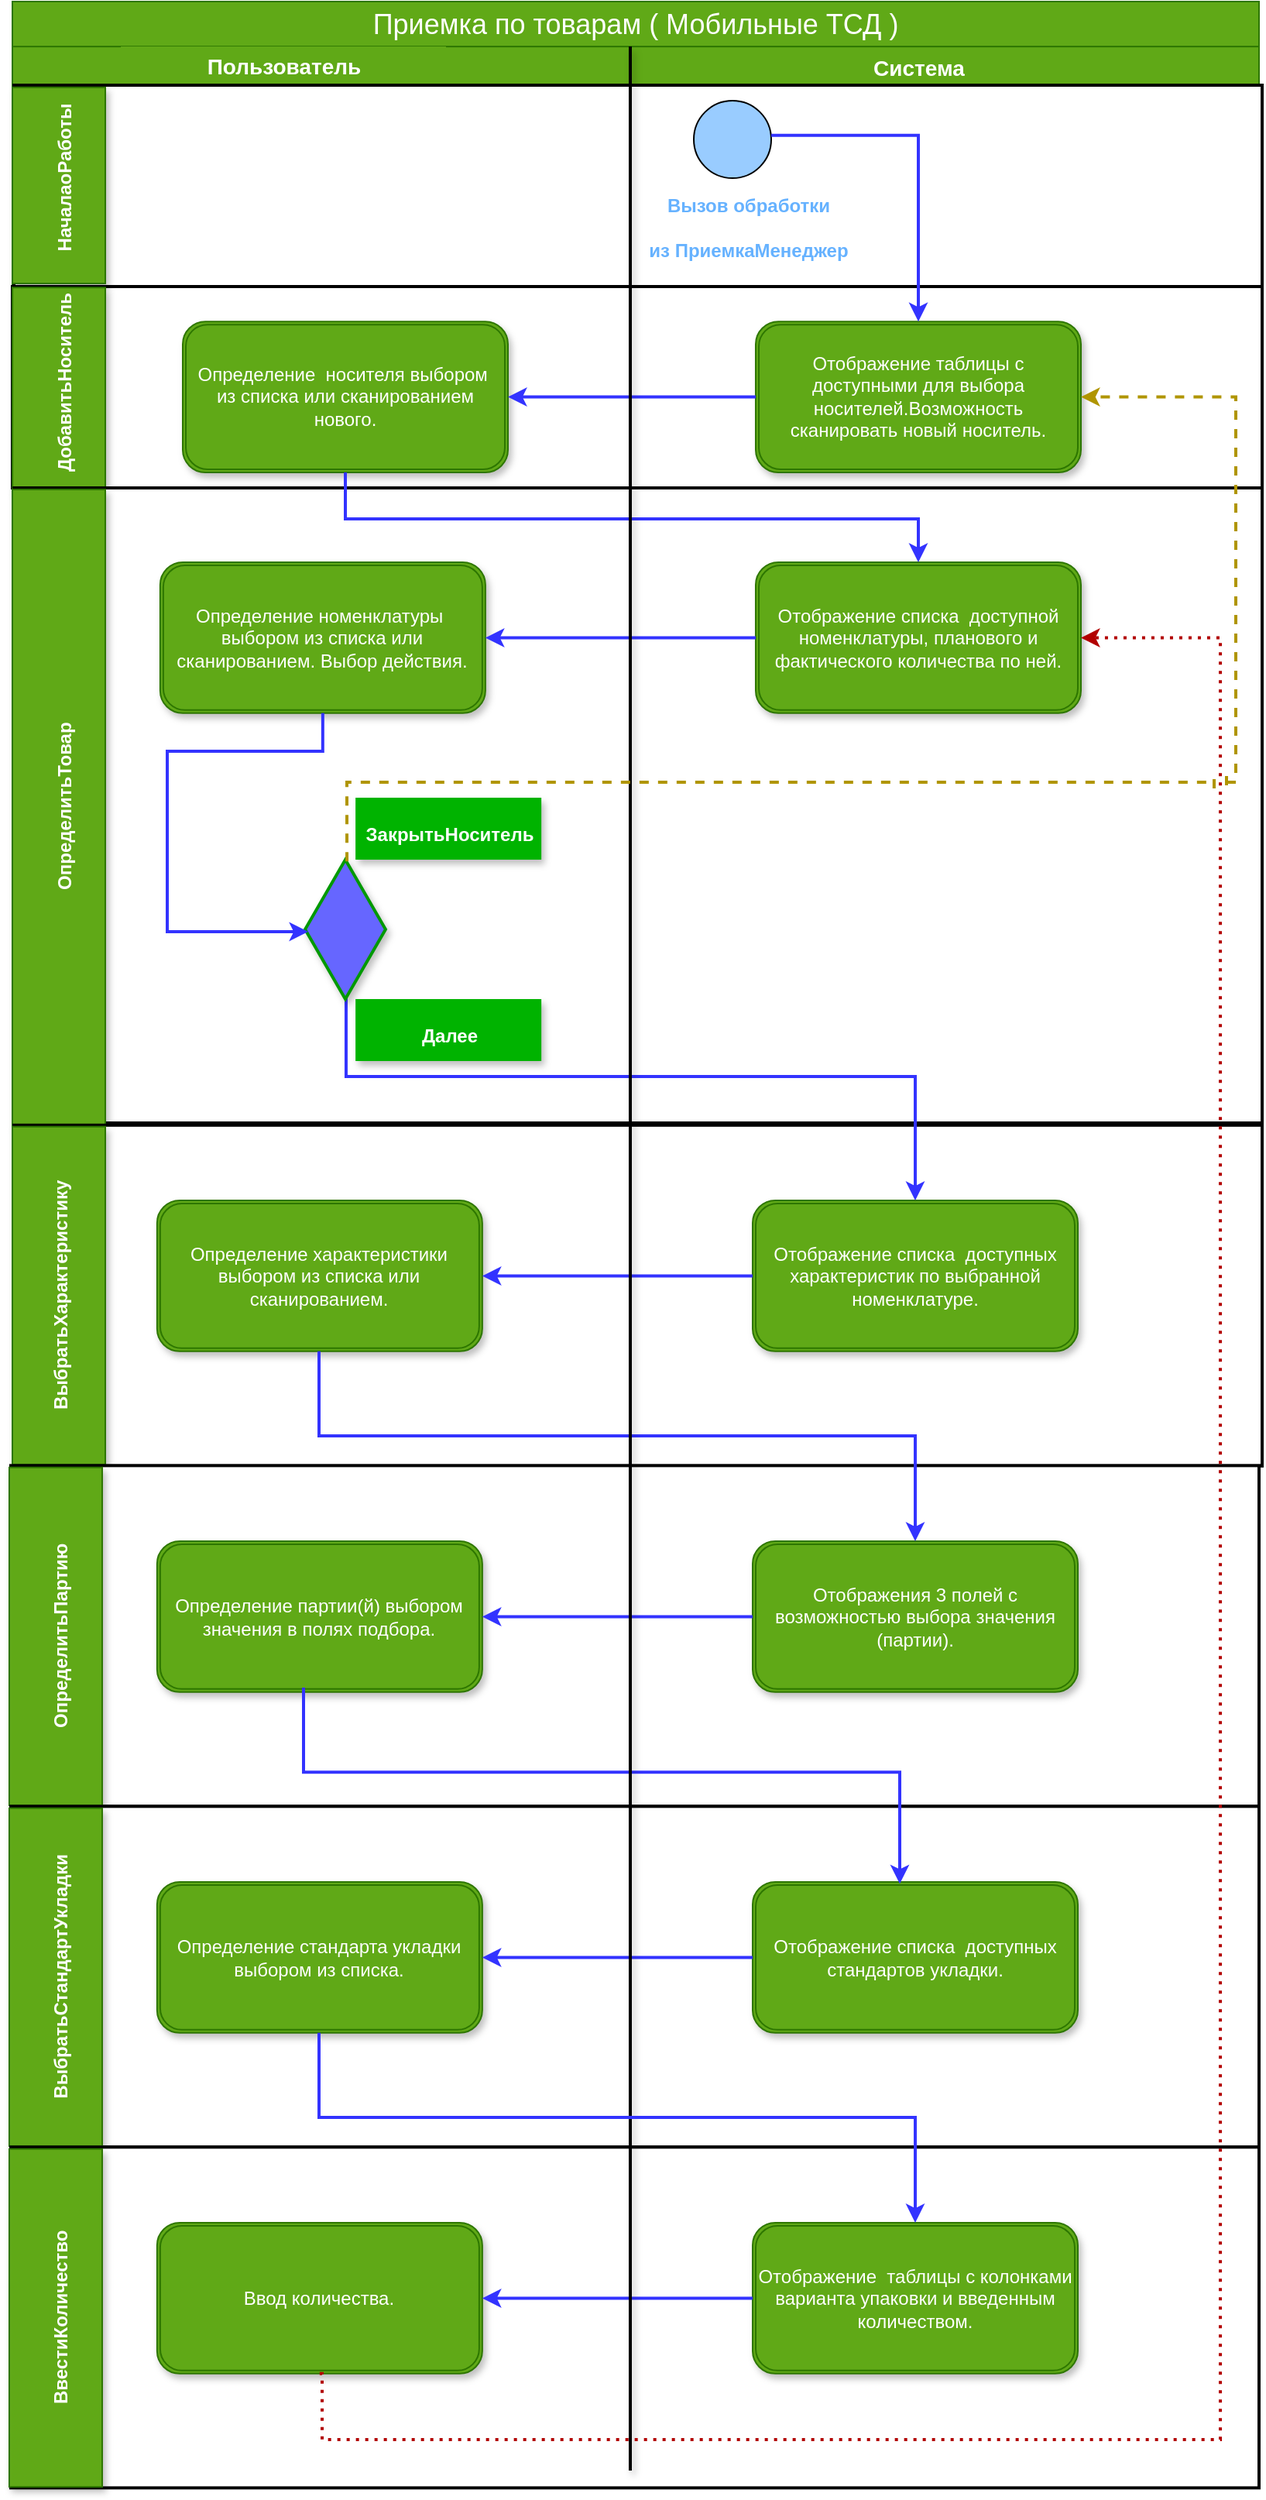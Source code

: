 <mxfile version="20.5.3" type="device"><diagram id="19D5yCu3eSE-NbKCPuRK" name="Страница 1"><mxGraphModel dx="1238" dy="1858" grid="1" gridSize="10" guides="1" tooltips="1" connect="1" arrows="1" fold="1" page="1" pageScale="1" pageWidth="827" pageHeight="1169" math="0" shadow="0"><root><mxCell id="0"/><mxCell id="1" parent="0"/><mxCell id="gMfxl60szRbEslLXSRtB-2" value="" style="rounded=0;whiteSpace=wrap;html=1;rotation=90;fillColor=#60a917;fontColor=#ffffff;strokeColor=#2D7600;" vertex="1" parent="1"><mxGeometry x="-164.68" y="-989.06" width="1154.37" height="805" as="geometry"/></mxCell><mxCell id="gMfxl60szRbEslLXSRtB-3" value="" style="rounded=0;whiteSpace=wrap;html=1;strokeWidth=2;" vertex="1" parent="1"><mxGeometry x="11" y="-1110" width="806" height="130" as="geometry"/></mxCell><mxCell id="gMfxl60szRbEslLXSRtB-12" value="&lt;font style=&quot;font-size: 18px;&quot;&gt;Приемка по товарам ( Мобильные ТСД )&lt;/font&gt;" style="rounded=0;whiteSpace=wrap;html=1;fillColor=#60a917;fontColor=#ffffff;strokeColor=#2D7600;" vertex="1" parent="1"><mxGeometry x="10" y="-1164" width="805" height="29.06" as="geometry"/></mxCell><mxCell id="gMfxl60szRbEslLXSRtB-16" value="&lt;font style=&quot;font-size: 14px;&quot;&gt;Пользователь&lt;/font&gt;" style="text;strokeColor=none;fillColor=#60a917;html=1;fontSize=24;fontStyle=1;verticalAlign=middle;align=center;fontColor=#ffffff;" vertex="1" parent="1"><mxGeometry x="80" y="-1135" width="210" height="20" as="geometry"/></mxCell><mxCell id="gMfxl60szRbEslLXSRtB-18" value="&lt;font style=&quot;font-size: 14px;&quot;&gt;Система&lt;/font&gt;" style="text;strokeColor=none;fillColor=#60a917;html=1;fontSize=24;fontStyle=1;verticalAlign=middle;align=center;fontColor=#ffffff;" vertex="1" parent="1"><mxGeometry x="510" y="-1134" width="170" height="20" as="geometry"/></mxCell><mxCell id="gMfxl60szRbEslLXSRtB-19" value="" style="ellipse;whiteSpace=wrap;html=1;aspect=fixed;fontSize=14;fillColor=#99CCFF;" vertex="1" parent="1"><mxGeometry x="450" y="-1100" width="50" height="50" as="geometry"/></mxCell><mxCell id="gMfxl60szRbEslLXSRtB-20" value="&lt;font style=&quot;font-size: 12px;&quot;&gt;Вызов обработки &lt;br&gt;из ПриемкаМенеджер&lt;/font&gt;" style="text;strokeColor=none;fillColor=none;html=1;fontSize=24;fontStyle=1;verticalAlign=middle;align=center;fontColor=#66B2FF;" vertex="1" parent="1"><mxGeometry x="420" y="-1035" width="130" height="25" as="geometry"/></mxCell><mxCell id="gMfxl60szRbEslLXSRtB-21" value="" style="rounded=0;whiteSpace=wrap;html=1;strokeWidth=2;" vertex="1" parent="1"><mxGeometry x="10" y="-980" width="807" height="130" as="geometry"/></mxCell><mxCell id="gMfxl60szRbEslLXSRtB-24" value="" style="verticalLabelPosition=bottom;verticalAlign=top;html=1;shape=mxgraph.basic.rect;fillColor2=none;strokeWidth=1;size=20;indent=24.44;shadow=1;fontSize=12;rotation=90;fillColor=#60a917;fontColor=#ffffff;strokeColor=#2D7600;" vertex="1" parent="1"><mxGeometry x="-23.29" y="-1075.34" width="126.59" height="60" as="geometry"/></mxCell><mxCell id="gMfxl60szRbEslLXSRtB-25" value="&lt;font style=&quot;font-size: 12px;&quot;&gt;НачалаоРаботы&lt;/font&gt;" style="text;strokeColor=none;fillColor=none;html=1;fontSize=24;fontStyle=1;verticalAlign=middle;align=center;shadow=1;rotation=-90;fontColor=#FFFFFF;" vertex="1" parent="1"><mxGeometry x="-10" y="-1065" width="100" height="30" as="geometry"/></mxCell><mxCell id="gMfxl60szRbEslLXSRtB-27" style="edgeStyle=none;rounded=0;orthogonalLoop=1;jettySize=auto;html=1;exitX=0.75;exitY=1;exitDx=0;exitDy=0;fontSize=12;" edge="1" parent="1" source="gMfxl60szRbEslLXSRtB-20" target="gMfxl60szRbEslLXSRtB-20"><mxGeometry relative="1" as="geometry"/></mxCell><mxCell id="gMfxl60szRbEslLXSRtB-29" value="" style="verticalLabelPosition=bottom;verticalAlign=top;html=1;shape=mxgraph.basic.rect;fillColor2=none;strokeWidth=1;size=20;indent=24.44;shadow=1;fontSize=12;rotation=90;fontColor=#ffffff;strokeColor=#2D7600;fillColor=#60a917;" vertex="1" parent="1"><mxGeometry x="-25.79" y="-943.54" width="131.59" height="60" as="geometry"/></mxCell><mxCell id="gMfxl60szRbEslLXSRtB-30" value="&lt;font style=&quot;font-size: 12px;&quot;&gt;ДобавитьНоситель&lt;br&gt;&lt;/font&gt;" style="text;strokeColor=none;fillColor=none;html=1;fontSize=24;fontStyle=1;verticalAlign=middle;align=center;shadow=1;rotation=-90;fontColor=#FFFFFF;" vertex="1" parent="1"><mxGeometry x="6.25" y="-932.75" width="67.5" height="30" as="geometry"/></mxCell><mxCell id="gMfxl60szRbEslLXSRtB-31" value="Отображение таблицы с доступными для выбора носителей.Возможность сканировать новый носитель." style="shape=ext;double=1;rounded=1;whiteSpace=wrap;html=1;shadow=1;fontSize=12;strokeColor=#2D7600;fillColor=#60a917;fontColor=#ffffff;" vertex="1" parent="1"><mxGeometry x="490" y="-957.42" width="210" height="97.42" as="geometry"/></mxCell><mxCell id="gMfxl60szRbEslLXSRtB-33" value="" style="edgeStyle=segmentEdgeStyle;endArrow=classic;html=1;rounded=0;fontSize=12;entryX=0.5;entryY=0;entryDx=0;entryDy=0;strokeWidth=2;strokeColor=#3333FF;" edge="1" parent="1" target="gMfxl60szRbEslLXSRtB-31"><mxGeometry width="50" height="50" relative="1" as="geometry"><mxPoint x="500" y="-1077.58" as="sourcePoint"/><mxPoint x="550" y="-1127.58" as="targetPoint"/></mxGeometry></mxCell><mxCell id="gMfxl60szRbEslLXSRtB-34" value="Определение&amp;nbsp; носителя выбором&amp;nbsp; из списка или сканированием нового." style="shape=ext;double=1;rounded=1;whiteSpace=wrap;html=1;shadow=1;fontSize=12;strokeColor=#2D7600;fillColor=#60a917;fontColor=#ffffff;" vertex="1" parent="1"><mxGeometry x="120" y="-957.42" width="210" height="97.42" as="geometry"/></mxCell><mxCell id="gMfxl60szRbEslLXSRtB-36" value="" style="rounded=0;whiteSpace=wrap;html=1;strokeWidth=2;" vertex="1" parent="1"><mxGeometry x="11" y="-850" width="806" height="410" as="geometry"/></mxCell><mxCell id="gMfxl60szRbEslLXSRtB-35" value="" style="edgeStyle=segmentEdgeStyle;endArrow=classic;html=1;rounded=0;fontSize=12;entryX=1;entryY=0.5;entryDx=0;entryDy=0;strokeWidth=2;strokeColor=#3333FF;" edge="1" parent="1" source="gMfxl60szRbEslLXSRtB-31" target="gMfxl60szRbEslLXSRtB-34"><mxGeometry width="50" height="50" relative="1" as="geometry"><mxPoint x="420" y="-907.42" as="sourcePoint"/><mxPoint x="470" y="-957.42" as="targetPoint"/></mxGeometry></mxCell><mxCell id="gMfxl60szRbEslLXSRtB-37" value="" style="verticalLabelPosition=bottom;verticalAlign=top;html=1;shape=mxgraph.basic.rect;fillColor2=none;strokeWidth=1;size=20;indent=24.44;shadow=1;fontSize=12;rotation=90;fontColor=#ffffff;strokeColor=#2D7600;fillColor=#60a917;" vertex="1" parent="1"><mxGeometry x="-165.35" y="-673.71" width="410.68" height="60" as="geometry"/></mxCell><mxCell id="gMfxl60szRbEslLXSRtB-38" value="&lt;font style=&quot;font-size: 12px;&quot;&gt;ОпределитьТовар&lt;br&gt;&lt;/font&gt;" style="text;strokeColor=none;fillColor=none;html=1;fontSize=24;fontStyle=1;verticalAlign=middle;align=center;shadow=1;rotation=-90;fontColor=#FFFFFF;" vertex="1" parent="1"><mxGeometry x="-151.56" y="-659.17" width="383.13" height="30" as="geometry"/></mxCell><mxCell id="gMfxl60szRbEslLXSRtB-39" value="Отображение списка&amp;nbsp; доступной номенклатуры, планового и фактического количества по ней." style="shape=ext;double=1;rounded=1;whiteSpace=wrap;html=1;shadow=1;fontSize=12;strokeColor=#2D7600;fillColor=#60a917;fontColor=#ffffff;" vertex="1" parent="1"><mxGeometry x="490" y="-801.99" width="210" height="97.42" as="geometry"/></mxCell><mxCell id="gMfxl60szRbEslLXSRtB-42" value="" style="edgeStyle=elbowEdgeStyle;elbow=vertical;endArrow=classic;html=1;rounded=0;fontSize=12;entryX=0.5;entryY=0;entryDx=0;entryDy=0;exitX=0.5;exitY=1;exitDx=0;exitDy=0;strokeWidth=2;strokeColor=#3333FF;" edge="1" parent="1" source="gMfxl60szRbEslLXSRtB-34" target="gMfxl60szRbEslLXSRtB-39"><mxGeometry width="50" height="50" relative="1" as="geometry"><mxPoint x="280" y="-771.99" as="sourcePoint"/><mxPoint x="330" y="-821.99" as="targetPoint"/><Array as="points"><mxPoint x="410" y="-830"/></Array></mxGeometry></mxCell><mxCell id="gMfxl60szRbEslLXSRtB-43" value="Определение номенклатуры&amp;nbsp; выбором из списка или сканированием. Выбор действия." style="shape=ext;double=1;rounded=1;whiteSpace=wrap;html=1;shadow=1;fontSize=12;strokeColor=#2D7600;fillColor=#60a917;fontColor=#ffffff;" vertex="1" parent="1"><mxGeometry x="105.43" y="-801.99" width="210" height="97.42" as="geometry"/></mxCell><mxCell id="gMfxl60szRbEslLXSRtB-44" value="" style="edgeStyle=segmentEdgeStyle;endArrow=classic;html=1;rounded=0;fontSize=12;entryX=1;entryY=0.5;entryDx=0;entryDy=0;exitX=0;exitY=0.5;exitDx=0;exitDy=0;strokeWidth=2;strokeColor=#3333FF;" edge="1" parent="1" source="gMfxl60szRbEslLXSRtB-39" target="gMfxl60szRbEslLXSRtB-43"><mxGeometry width="50" height="50" relative="1" as="geometry"><mxPoint x="470.86" y="-753.797" as="sourcePoint"/><mxPoint x="310.86" y="-753.84" as="targetPoint"/></mxGeometry></mxCell><mxCell id="gMfxl60szRbEslLXSRtB-48" value="" style="rounded=0;whiteSpace=wrap;html=1;strokeWidth=2;" vertex="1" parent="1"><mxGeometry x="11" y="-438.58" width="806" height="220" as="geometry"/></mxCell><mxCell id="gMfxl60szRbEslLXSRtB-49" value="" style="verticalLabelPosition=bottom;verticalAlign=top;html=1;shape=mxgraph.basic.rect;fillColor2=none;strokeWidth=1;size=20;indent=24.44;shadow=1;fontSize=12;rotation=90;fontColor=#ffffff;strokeColor=#2D7600;fillColor=#60a917;" vertex="1" parent="1"><mxGeometry x="-69.09" y="-358.58" width="218.18" height="60" as="geometry"/></mxCell><mxCell id="gMfxl60szRbEslLXSRtB-50" value="&lt;font style=&quot;font-size: 12px;&quot;&gt;ВыбратьХарактеристику&lt;br&gt;&lt;/font&gt;" style="text;strokeColor=none;fillColor=none;html=1;fontSize=24;fontStyle=1;verticalAlign=middle;align=center;shadow=1;rotation=-90;fontColor=#FFFFFF;" vertex="1" parent="1"><mxGeometry x="-50.13" y="-343.58" width="176.25" height="30" as="geometry"/></mxCell><mxCell id="gMfxl60szRbEslLXSRtB-52" value="Отображение списка&amp;nbsp; доступных характеристик по выбранной номенклатуре." style="shape=ext;double=1;rounded=1;whiteSpace=wrap;html=1;shadow=1;fontSize=12;strokeColor=#2D7600;fillColor=#60a917;fontColor=#ffffff;" vertex="1" parent="1"><mxGeometry x="488" y="-390.0" width="210" height="97.42" as="geometry"/></mxCell><mxCell id="gMfxl60szRbEslLXSRtB-53" value="" style="edgeStyle=elbowEdgeStyle;elbow=vertical;endArrow=classic;html=1;rounded=0;fontSize=12;exitX=0.973;exitY=0.491;exitDx=0;exitDy=0;strokeWidth=2;strokeColor=#3333FF;exitPerimeter=0;" edge="1" parent="1" source="gMfxl60szRbEslLXSRtB-98" target="gMfxl60szRbEslLXSRtB-52"><mxGeometry width="50" height="50" relative="1" as="geometry"><mxPoint x="210" y="-704.57" as="sourcePoint"/><mxPoint x="580" y="-646.56" as="targetPoint"/><Array as="points"><mxPoint x="390" y="-470"/></Array></mxGeometry></mxCell><mxCell id="gMfxl60szRbEslLXSRtB-54" value="Определение характеристики выбором из списка или сканированием." style="shape=ext;double=1;rounded=1;whiteSpace=wrap;html=1;shadow=1;fontSize=12;strokeColor=#2D7600;fillColor=#60a917;fontColor=#ffffff;" vertex="1" parent="1"><mxGeometry x="103.43" y="-390.0" width="210" height="97.42" as="geometry"/></mxCell><mxCell id="gMfxl60szRbEslLXSRtB-55" value="" style="edgeStyle=segmentEdgeStyle;endArrow=classic;html=1;rounded=0;fontSize=12;entryX=1;entryY=0.5;entryDx=0;entryDy=0;exitX=0;exitY=0.5;exitDx=0;exitDy=0;strokeWidth=2;strokeColor=#3333FF;" edge="1" parent="1" target="gMfxl60szRbEslLXSRtB-54"><mxGeometry width="50" height="50" relative="1" as="geometry"><mxPoint x="488" y="-341.29" as="sourcePoint"/><mxPoint x="308.86" y="-341.85" as="targetPoint"/></mxGeometry></mxCell><mxCell id="gMfxl60szRbEslLXSRtB-56" value="" style="rounded=0;whiteSpace=wrap;html=1;strokeWidth=2;" vertex="1" parent="1"><mxGeometry x="9" y="-218.82" width="806" height="220" as="geometry"/></mxCell><mxCell id="gMfxl60szRbEslLXSRtB-57" value="" style="verticalLabelPosition=bottom;verticalAlign=top;html=1;shape=mxgraph.basic.rect;fillColor2=none;strokeWidth=1;size=20;indent=24.44;shadow=1;fontSize=12;rotation=90;fontColor=#ffffff;strokeColor=#2D7600;fillColor=#60a917;" vertex="1" parent="1"><mxGeometry x="-71.1" y="-138.58" width="218.18" height="60" as="geometry"/></mxCell><mxCell id="gMfxl60szRbEslLXSRtB-58" value="&lt;font style=&quot;font-size: 12px;&quot;&gt;ОпределитьПартию&lt;br&gt;&lt;/font&gt;" style="text;strokeColor=none;fillColor=none;html=1;fontSize=24;fontStyle=1;verticalAlign=middle;align=center;shadow=1;rotation=-90;fontColor=#FFFFFF;" vertex="1" parent="1"><mxGeometry x="-50.13" y="-123.58" width="176.25" height="30" as="geometry"/></mxCell><mxCell id="gMfxl60szRbEslLXSRtB-59" value="Отображения 3 полей с возможностью выбора значения (партии)." style="shape=ext;double=1;rounded=1;whiteSpace=wrap;html=1;shadow=1;fontSize=12;strokeColor=#2D7600;fillColor=#60a917;fontColor=#ffffff;" vertex="1" parent="1"><mxGeometry x="488" y="-170.0" width="210" height="97.42" as="geometry"/></mxCell><mxCell id="gMfxl60szRbEslLXSRtB-60" value="Определение партии(й) выбором значения в полях подбора." style="shape=ext;double=1;rounded=1;whiteSpace=wrap;html=1;shadow=1;fontSize=12;strokeColor=#2D7600;fillColor=#60a917;fontColor=#ffffff;" vertex="1" parent="1"><mxGeometry x="103.43" y="-170.0" width="210" height="97.42" as="geometry"/></mxCell><mxCell id="gMfxl60szRbEslLXSRtB-61" value="" style="edgeStyle=segmentEdgeStyle;endArrow=classic;html=1;rounded=0;fontSize=12;entryX=1;entryY=0.5;entryDx=0;entryDy=0;exitX=0;exitY=0.5;exitDx=0;exitDy=0;strokeWidth=2;strokeColor=#3333FF;" edge="1" parent="1" target="gMfxl60szRbEslLXSRtB-60"><mxGeometry width="50" height="50" relative="1" as="geometry"><mxPoint x="488" y="-121.29" as="sourcePoint"/><mxPoint x="308.86" y="-121.85" as="targetPoint"/></mxGeometry></mxCell><mxCell id="gMfxl60szRbEslLXSRtB-62" value="" style="edgeStyle=elbowEdgeStyle;elbow=vertical;endArrow=classic;html=1;rounded=0;fontSize=12;exitX=0.5;exitY=1;exitDx=0;exitDy=0;strokeWidth=2;strokeColor=#3333FF;" edge="1" parent="1" target="gMfxl60szRbEslLXSRtB-59"><mxGeometry width="50" height="50" relative="1" as="geometry"><mxPoint x="208" y="-292.58" as="sourcePoint"/><mxPoint x="593" y="-209.19" as="targetPoint"/><Array as="points"><mxPoint x="398" y="-238.01"/></Array></mxGeometry></mxCell><mxCell id="gMfxl60szRbEslLXSRtB-63" value="" style="rounded=0;whiteSpace=wrap;html=1;strokeWidth=2;" vertex="1" parent="1"><mxGeometry x="9" y="1.18" width="806" height="220" as="geometry"/></mxCell><mxCell id="gMfxl60szRbEslLXSRtB-64" value="" style="verticalLabelPosition=bottom;verticalAlign=top;html=1;shape=mxgraph.basic.rect;fillColor2=none;strokeWidth=1;size=20;indent=24.44;shadow=1;fontSize=12;rotation=90;fontColor=#ffffff;strokeColor=#2D7600;fillColor=#60a917;" vertex="1" parent="1"><mxGeometry x="-71.1" y="81.42" width="218.18" height="60" as="geometry"/></mxCell><mxCell id="gMfxl60szRbEslLXSRtB-65" value="&lt;font style=&quot;font-size: 12px;&quot;&gt;ВыбратьСтандартУкладки&lt;br&gt;&lt;/font&gt;" style="text;strokeColor=none;fillColor=none;html=1;fontSize=24;fontStyle=1;verticalAlign=middle;align=center;shadow=1;rotation=-90;fontColor=#FFFFFF;" vertex="1" parent="1"><mxGeometry x="-50.13" y="96.42" width="176.25" height="30" as="geometry"/></mxCell><mxCell id="gMfxl60szRbEslLXSRtB-66" value="Отображение списка&amp;nbsp; доступных стандартов укладки." style="shape=ext;double=1;rounded=1;whiteSpace=wrap;html=1;shadow=1;fontSize=12;strokeColor=#2D7600;fillColor=#60a917;fontColor=#ffffff;" vertex="1" parent="1"><mxGeometry x="488" y="50.0" width="210" height="97.42" as="geometry"/></mxCell><mxCell id="gMfxl60szRbEslLXSRtB-67" value="Определение стандарта укладки выбором из списка." style="shape=ext;double=1;rounded=1;whiteSpace=wrap;html=1;shadow=1;fontSize=12;strokeColor=#2D7600;fillColor=#60a917;fontColor=#ffffff;" vertex="1" parent="1"><mxGeometry x="103.43" y="50.0" width="210" height="97.42" as="geometry"/></mxCell><mxCell id="gMfxl60szRbEslLXSRtB-68" value="" style="edgeStyle=segmentEdgeStyle;endArrow=classic;html=1;rounded=0;fontSize=12;entryX=1;entryY=0.5;entryDx=0;entryDy=0;exitX=0;exitY=0.5;exitDx=0;exitDy=0;strokeWidth=2;strokeColor=#3333FF;" edge="1" parent="1" target="gMfxl60szRbEslLXSRtB-67"><mxGeometry width="50" height="50" relative="1" as="geometry"><mxPoint x="488" y="98.71" as="sourcePoint"/><mxPoint x="308.86" y="98.15" as="targetPoint"/></mxGeometry></mxCell><mxCell id="gMfxl60szRbEslLXSRtB-69" value="" style="edgeStyle=elbowEdgeStyle;elbow=vertical;endArrow=classic;html=1;rounded=0;fontSize=12;exitX=0.5;exitY=1;exitDx=0;exitDy=0;strokeWidth=2;strokeColor=#3333FF;" edge="1" parent="1"><mxGeometry width="50" height="50" relative="1" as="geometry"><mxPoint x="198" y="-75.46" as="sourcePoint"/><mxPoint x="583" y="51.18" as="targetPoint"/><Array as="points"><mxPoint x="388" y="-20.89"/></Array></mxGeometry></mxCell><mxCell id="gMfxl60szRbEslLXSRtB-70" value="" style="rounded=0;whiteSpace=wrap;html=1;strokeWidth=2;" vertex="1" parent="1"><mxGeometry x="9" y="221.18" width="806" height="220" as="geometry"/></mxCell><mxCell id="gMfxl60szRbEslLXSRtB-71" value="" style="verticalLabelPosition=bottom;verticalAlign=top;html=1;shape=mxgraph.basic.rect;fillColor2=none;strokeWidth=1;size=20;indent=24.44;shadow=1;fontSize=12;rotation=90;fontColor=#ffffff;strokeColor=#2D7600;fillColor=#60a917;" vertex="1" parent="1"><mxGeometry x="-71.1" y="301.42" width="218.18" height="60" as="geometry"/></mxCell><mxCell id="gMfxl60szRbEslLXSRtB-72" value="&lt;font style=&quot;font-size: 12px;&quot;&gt;ВвестиКоличество&lt;br&gt;&lt;/font&gt;" style="text;strokeColor=none;fillColor=none;html=1;fontSize=24;fontStyle=1;verticalAlign=middle;align=center;shadow=1;rotation=-90;fontColor=#FFFFFF;" vertex="1" parent="1"><mxGeometry x="-50.13" y="316.42" width="176.25" height="30" as="geometry"/></mxCell><mxCell id="gMfxl60szRbEslLXSRtB-73" value="Отображение&amp;nbsp; таблицы с колонками варианта упаковки и введенным количеством." style="shape=ext;double=1;rounded=1;whiteSpace=wrap;html=1;shadow=1;fontSize=12;strokeColor=#2D7600;fillColor=#60a917;fontColor=#ffffff;" vertex="1" parent="1"><mxGeometry x="488" y="270.0" width="210" height="97.42" as="geometry"/></mxCell><mxCell id="gMfxl60szRbEslLXSRtB-74" value="Ввод количества." style="shape=ext;double=1;rounded=1;whiteSpace=wrap;html=1;shadow=1;fontSize=12;strokeColor=#2D7600;fillColor=#60a917;fontColor=#ffffff;" vertex="1" parent="1"><mxGeometry x="103.43" y="270.0" width="210" height="97.42" as="geometry"/></mxCell><mxCell id="gMfxl60szRbEslLXSRtB-75" value="" style="edgeStyle=segmentEdgeStyle;endArrow=classic;html=1;rounded=0;fontSize=12;entryX=1;entryY=0.5;entryDx=0;entryDy=0;exitX=0;exitY=0.5;exitDx=0;exitDy=0;strokeWidth=2;strokeColor=#3333FF;" edge="1" parent="1" target="gMfxl60szRbEslLXSRtB-74"><mxGeometry width="50" height="50" relative="1" as="geometry"><mxPoint x="488" y="318.71" as="sourcePoint"/><mxPoint x="308.86" y="318.15" as="targetPoint"/></mxGeometry></mxCell><mxCell id="gMfxl60szRbEslLXSRtB-23" value="" style="line;strokeWidth=2;direction=south;html=1;fontSize=12;shadow=1;" vertex="1" parent="1"><mxGeometry x="404" y="-1134.94" width="10" height="1564.94" as="geometry"/></mxCell><mxCell id="gMfxl60szRbEslLXSRtB-76" value="" style="edgeStyle=elbowEdgeStyle;elbow=vertical;endArrow=classic;html=1;rounded=0;fontSize=12;exitX=0.5;exitY=1;exitDx=0;exitDy=0;strokeWidth=2;strokeColor=#3333FF;" edge="1" parent="1"><mxGeometry width="50" height="50" relative="1" as="geometry"><mxPoint x="208" y="147.42" as="sourcePoint"/><mxPoint x="593" y="270.0" as="targetPoint"/><Array as="points"><mxPoint x="398" y="201.99"/></Array></mxGeometry></mxCell><mxCell id="gMfxl60szRbEslLXSRtB-96" value="" style="endArrow=classic;html=1;strokeColor=#B20000;strokeWidth=2;fontSize=12;fontColor=#FFFFFF;elbow=vertical;jumpStyle=line;exitX=0.5;exitY=1;exitDx=0;exitDy=0;edgeStyle=orthogonalEdgeStyle;entryX=1;entryY=0.5;entryDx=0;entryDy=0;rounded=0;fillColor=#e51400;dashed=1;dashPattern=1 2;" edge="1" parent="1" source="gMfxl60szRbEslLXSRtB-74" target="gMfxl60szRbEslLXSRtB-39"><mxGeometry width="50" height="50" relative="1" as="geometry"><mxPoint x="340" y="186.24" as="sourcePoint"/><mxPoint x="788" y="-580" as="targetPoint"/><Array as="points"><mxPoint x="210" y="367"/><mxPoint x="210" y="410"/><mxPoint x="790" y="410"/><mxPoint x="790" y="-753"/></Array></mxGeometry></mxCell><mxCell id="gMfxl60szRbEslLXSRtB-98" value="" style="html=1;whiteSpace=wrap;aspect=fixed;shape=isoRectangle;shadow=1;strokeColor=#009900;strokeWidth=2;fontSize=12;fontColor=#FFFFFF;fillColor=#6666FF;direction=south;" vertex="1" parent="1"><mxGeometry x="198" y="-610" width="54" height="90" as="geometry"/></mxCell><mxCell id="gMfxl60szRbEslLXSRtB-101" value="" style="edgeStyle=segmentEdgeStyle;endArrow=classic;html=1;rounded=0;strokeColor=#3333FF;strokeWidth=2;fontSize=12;fontColor=#FFFFFF;elbow=vertical;jumpStyle=line;exitX=0.5;exitY=1;exitDx=0;exitDy=0;entryX=0.517;entryY=0.944;entryDx=0;entryDy=0;entryPerimeter=0;" edge="1" parent="1" source="gMfxl60szRbEslLXSRtB-43" target="gMfxl60szRbEslLXSRtB-98"><mxGeometry width="50" height="50" relative="1" as="geometry"><mxPoint x="170" y="-610" as="sourcePoint"/><mxPoint x="230" y="-587" as="targetPoint"/><Array as="points"><mxPoint x="210" y="-680"/><mxPoint x="110" y="-680"/><mxPoint x="110" y="-563"/></Array></mxGeometry></mxCell><mxCell id="gMfxl60szRbEslLXSRtB-102" value="" style="edgeStyle=segmentEdgeStyle;endArrow=classic;html=1;rounded=0;strokeColor=#B09500;strokeWidth=2;fontSize=12;fontColor=#FFFFFF;elbow=vertical;jumpStyle=line;exitX=0.012;exitY=0.481;exitDx=0;exitDy=0;exitPerimeter=0;entryX=1;entryY=0.5;entryDx=0;entryDy=0;fillColor=#e3c800;dashed=1;" edge="1" parent="1" source="gMfxl60szRbEslLXSRtB-98" target="gMfxl60szRbEslLXSRtB-31"><mxGeometry width="50" height="50" relative="1" as="geometry"><mxPoint x="265.43" y="-640" as="sourcePoint"/><mxPoint x="315.43" y="-690" as="targetPoint"/><Array as="points"><mxPoint x="226" y="-660"/><mxPoint x="800" y="-660"/><mxPoint x="800" y="-909"/></Array></mxGeometry></mxCell><mxCell id="gMfxl60szRbEslLXSRtB-103" value="&lt;font style=&quot;font-size: 12px;&quot;&gt;ЗакрытьНоситель&lt;/font&gt;" style="text;strokeColor=none;fillColor=#00B300;html=1;fontSize=24;fontStyle=1;verticalAlign=middle;align=center;shadow=1;strokeWidth=2;fontColor=#FFFFFF;" vertex="1" parent="1"><mxGeometry x="231.57" y="-650" width="120" height="40" as="geometry"/></mxCell><mxCell id="gMfxl60szRbEslLXSRtB-104" value="&lt;font style=&quot;font-size: 12px;&quot;&gt;Далее&lt;br&gt;&lt;/font&gt;" style="text;strokeColor=none;fillColor=#00B300;html=1;fontSize=24;fontStyle=1;verticalAlign=middle;align=center;shadow=1;strokeWidth=2;fontColor=#FFFFFF;" vertex="1" parent="1"><mxGeometry x="231.57" y="-520" width="120" height="40" as="geometry"/></mxCell></root></mxGraphModel></diagram></mxfile>